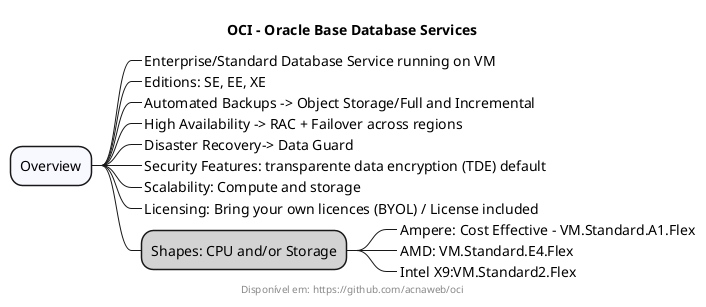 @startmindmap

title "OCI - Oracle Base Database Services"
footer Disponível em: https://github.com/acnaweb/oci

*[#F8F8FF] Overview

**_ Enterprise/Standard Database Service running on VM
**_ Editions: SE, EE, XE
**_ Automated Backups -> Object Storage/Full and Incremental
**_ High Availability -> RAC + Failover across regions
**_ Disaster Recovery-> Data Guard
**_ Security Features: transparente data encryption (TDE) default
**_ Scalability: Compute and storage
**_ Licensing: Bring your own licences (BYOL) / License included

**[#LightGray] Shapes: CPU and/or Storage
***_ Ampere: Cost Effective - VM.Standard.A1.Flex
***_ AMD: VM.Standard.E4.Flex
***_ Intel X9:VM.Standard2.Flex

@endmindmap
